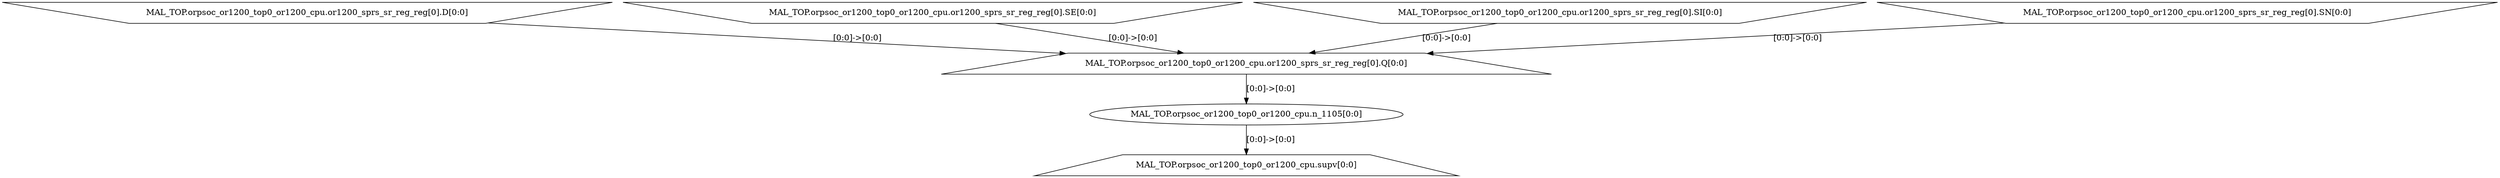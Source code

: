 digraph G {
	"MAL_TOP.orpsoc_or1200_top0_or1200_cpu.supv" [shape=trapezium, label="MAL_TOP.orpsoc_or1200_top0_or1200_cpu.supv[0:0]"]; /* Output */
	"MAL_TOP.orpsoc_or1200_top0_or1200_cpu.n_1105" [shape=ellipse, label="MAL_TOP.orpsoc_or1200_top0_or1200_cpu.n_1105[0:0]"];
	"MAL_TOP.orpsoc_or1200_top0_or1200_cpu.n_1105" -> "MAL_TOP.orpsoc_or1200_top0_or1200_cpu.supv"[label="[0:0]->[0:0]"];
	"MAL_TOP.orpsoc_or1200_top0_or1200_cpu.or1200_sprs_sr_reg_reg[0].Q" [shape=trapezium, label="MAL_TOP.orpsoc_or1200_top0_or1200_cpu.or1200_sprs_sr_reg_reg[0].Q[0:0]"]; /* Output */
	"MAL_TOP.orpsoc_or1200_top0_or1200_cpu.or1200_sprs_sr_reg_reg[0].Q" -> "MAL_TOP.orpsoc_or1200_top0_or1200_cpu.n_1105"[label="[0:0]->[0:0]"];
	"MAL_TOP.orpsoc_or1200_top0_or1200_cpu.or1200_sprs_sr_reg_reg[0].D" [shape=invtrapezium, label="MAL_TOP.orpsoc_or1200_top0_or1200_cpu.or1200_sprs_sr_reg_reg[0].D[0:0]"]; /* Input */
	"MAL_TOP.orpsoc_or1200_top0_or1200_cpu.or1200_sprs_sr_reg_reg[0].D" -> "MAL_TOP.orpsoc_or1200_top0_or1200_cpu.or1200_sprs_sr_reg_reg[0].Q"[label="[0:0]->[0:0]"];
	"MAL_TOP.orpsoc_or1200_top0_or1200_cpu.or1200_sprs_sr_reg_reg[0].SE" [shape=invtrapezium, label="MAL_TOP.orpsoc_or1200_top0_or1200_cpu.or1200_sprs_sr_reg_reg[0].SE[0:0]"]; /* Input */
	"MAL_TOP.orpsoc_or1200_top0_or1200_cpu.or1200_sprs_sr_reg_reg[0].SE" -> "MAL_TOP.orpsoc_or1200_top0_or1200_cpu.or1200_sprs_sr_reg_reg[0].Q"[label="[0:0]->[0:0]"];
	"MAL_TOP.orpsoc_or1200_top0_or1200_cpu.or1200_sprs_sr_reg_reg[0].SI" [shape=invtrapezium, label="MAL_TOP.orpsoc_or1200_top0_or1200_cpu.or1200_sprs_sr_reg_reg[0].SI[0:0]"]; /* Input */
	"MAL_TOP.orpsoc_or1200_top0_or1200_cpu.or1200_sprs_sr_reg_reg[0].SI" -> "MAL_TOP.orpsoc_or1200_top0_or1200_cpu.or1200_sprs_sr_reg_reg[0].Q"[label="[0:0]->[0:0]"];
	"MAL_TOP.orpsoc_or1200_top0_or1200_cpu.or1200_sprs_sr_reg_reg[0].SN" [shape=invtrapezium, label="MAL_TOP.orpsoc_or1200_top0_or1200_cpu.or1200_sprs_sr_reg_reg[0].SN[0:0]"]; /* Input */
	"MAL_TOP.orpsoc_or1200_top0_or1200_cpu.or1200_sprs_sr_reg_reg[0].SN" -> "MAL_TOP.orpsoc_or1200_top0_or1200_cpu.or1200_sprs_sr_reg_reg[0].Q"[label="[0:0]->[0:0]"];
}
